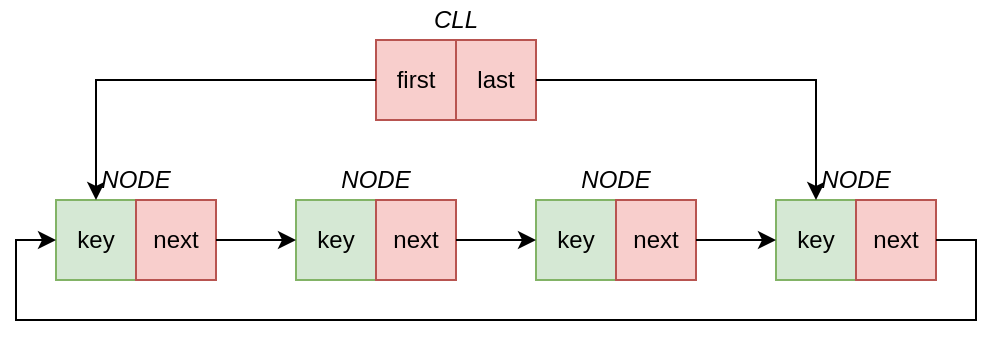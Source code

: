 <mxfile version="18.0.1" type="device"><diagram name="Page-1" id="641SGr1tB3ORGkyAg7eR"><mxGraphModel dx="813" dy="499" grid="1" gridSize="10" guides="1" tooltips="1" connect="1" arrows="1" fold="1" page="1" pageScale="1" pageWidth="850" pageHeight="1100" math="0" shadow="0"><root><mxCell id="0"/><mxCell id="1" parent="0"/><mxCell id="4KUjSNLQTON8qDOB6Nx--5" value="" style="group" parent="1" vertex="1" connectable="0"><mxGeometry x="200" y="360" width="80" height="40" as="geometry"/></mxCell><mxCell id="4KUjSNLQTON8qDOB6Nx--3" value="key" style="whiteSpace=wrap;html=1;aspect=fixed;fillColor=#d5e8d4;strokeColor=#82b366;" parent="4KUjSNLQTON8qDOB6Nx--5" vertex="1"><mxGeometry width="40" height="40" as="geometry"/></mxCell><mxCell id="4KUjSNLQTON8qDOB6Nx--4" value="next" style="whiteSpace=wrap;html=1;aspect=fixed;fillColor=#f8cecc;strokeColor=#b85450;" parent="4KUjSNLQTON8qDOB6Nx--5" vertex="1"><mxGeometry x="40" width="40" height="40" as="geometry"/></mxCell><mxCell id="4KUjSNLQTON8qDOB6Nx--6" value="" style="group" parent="1" vertex="1" connectable="0"><mxGeometry x="320" y="360" width="80" height="40" as="geometry"/></mxCell><mxCell id="4KUjSNLQTON8qDOB6Nx--7" value="key" style="whiteSpace=wrap;html=1;aspect=fixed;fillColor=#d5e8d4;strokeColor=#82b366;" parent="4KUjSNLQTON8qDOB6Nx--6" vertex="1"><mxGeometry width="40" height="40" as="geometry"/></mxCell><mxCell id="4KUjSNLQTON8qDOB6Nx--8" value="next" style="whiteSpace=wrap;html=1;aspect=fixed;fillColor=#f8cecc;strokeColor=#b85450;" parent="4KUjSNLQTON8qDOB6Nx--6" vertex="1"><mxGeometry x="40" width="40" height="40" as="geometry"/></mxCell><mxCell id="4KUjSNLQTON8qDOB6Nx--9" value="" style="group" parent="1" vertex="1" connectable="0"><mxGeometry x="440" y="360" width="80" height="40" as="geometry"/></mxCell><mxCell id="4KUjSNLQTON8qDOB6Nx--10" value="key" style="whiteSpace=wrap;html=1;aspect=fixed;fillColor=#d5e8d4;strokeColor=#82b366;" parent="4KUjSNLQTON8qDOB6Nx--9" vertex="1"><mxGeometry width="40" height="40" as="geometry"/></mxCell><mxCell id="4KUjSNLQTON8qDOB6Nx--11" value="next" style="whiteSpace=wrap;html=1;aspect=fixed;fillColor=#f8cecc;strokeColor=#b85450;" parent="4KUjSNLQTON8qDOB6Nx--9" vertex="1"><mxGeometry x="40" width="40" height="40" as="geometry"/></mxCell><mxCell id="4KUjSNLQTON8qDOB6Nx--12" value="" style="group" parent="1" vertex="1" connectable="0"><mxGeometry x="560" y="360" width="80" height="40" as="geometry"/></mxCell><mxCell id="4KUjSNLQTON8qDOB6Nx--13" value="key" style="whiteSpace=wrap;html=1;aspect=fixed;fillColor=#d5e8d4;strokeColor=#82b366;" parent="4KUjSNLQTON8qDOB6Nx--12" vertex="1"><mxGeometry width="40" height="40" as="geometry"/></mxCell><mxCell id="4KUjSNLQTON8qDOB6Nx--14" value="next" style="whiteSpace=wrap;html=1;aspect=fixed;fillColor=#f8cecc;strokeColor=#b85450;" parent="4KUjSNLQTON8qDOB6Nx--12" vertex="1"><mxGeometry x="40" width="40" height="40" as="geometry"/></mxCell><mxCell id="4KUjSNLQTON8qDOB6Nx--17" value="" style="group" parent="1" vertex="1" connectable="0"><mxGeometry x="360" y="280" width="80" height="40" as="geometry"/></mxCell><mxCell id="4KUjSNLQTON8qDOB6Nx--18" value="first" style="whiteSpace=wrap;html=1;aspect=fixed;fillColor=#f8cecc;strokeColor=#b85450;" parent="4KUjSNLQTON8qDOB6Nx--17" vertex="1"><mxGeometry width="40" height="40" as="geometry"/></mxCell><mxCell id="4KUjSNLQTON8qDOB6Nx--19" value="last" style="whiteSpace=wrap;html=1;aspect=fixed;fillColor=#f8cecc;strokeColor=#b85450;" parent="4KUjSNLQTON8qDOB6Nx--17" vertex="1"><mxGeometry x="40" width="40" height="40" as="geometry"/></mxCell><mxCell id="4KUjSNLQTON8qDOB6Nx--21" style="edgeStyle=orthogonalEdgeStyle;rounded=0;orthogonalLoop=1;jettySize=auto;html=1;exitX=1;exitY=0.5;exitDx=0;exitDy=0;entryX=0;entryY=0.5;entryDx=0;entryDy=0;" parent="1" source="4KUjSNLQTON8qDOB6Nx--4" target="4KUjSNLQTON8qDOB6Nx--7" edge="1"><mxGeometry relative="1" as="geometry"/></mxCell><mxCell id="4KUjSNLQTON8qDOB6Nx--22" style="edgeStyle=orthogonalEdgeStyle;rounded=0;orthogonalLoop=1;jettySize=auto;html=1;exitX=1;exitY=0.5;exitDx=0;exitDy=0;entryX=0;entryY=0.5;entryDx=0;entryDy=0;" parent="1" source="4KUjSNLQTON8qDOB6Nx--8" target="4KUjSNLQTON8qDOB6Nx--10" edge="1"><mxGeometry relative="1" as="geometry"/></mxCell><mxCell id="4KUjSNLQTON8qDOB6Nx--23" style="edgeStyle=orthogonalEdgeStyle;rounded=0;orthogonalLoop=1;jettySize=auto;html=1;exitX=1;exitY=0.5;exitDx=0;exitDy=0;entryX=0;entryY=0.5;entryDx=0;entryDy=0;" parent="1" source="4KUjSNLQTON8qDOB6Nx--11" target="4KUjSNLQTON8qDOB6Nx--13" edge="1"><mxGeometry relative="1" as="geometry"/></mxCell><mxCell id="4KUjSNLQTON8qDOB6Nx--24" style="edgeStyle=orthogonalEdgeStyle;rounded=0;orthogonalLoop=1;jettySize=auto;html=1;exitX=1;exitY=0.5;exitDx=0;exitDy=0;entryX=0;entryY=0.5;entryDx=0;entryDy=0;" parent="1" source="4KUjSNLQTON8qDOB6Nx--14" target="4KUjSNLQTON8qDOB6Nx--3" edge="1"><mxGeometry relative="1" as="geometry"><mxPoint x="670" y="430" as="targetPoint"/><Array as="points"><mxPoint x="660" y="380"/><mxPoint x="660" y="420"/><mxPoint x="180" y="420"/><mxPoint x="180" y="380"/></Array></mxGeometry></mxCell><mxCell id="4KUjSNLQTON8qDOB6Nx--25" style="edgeStyle=orthogonalEdgeStyle;rounded=0;orthogonalLoop=1;jettySize=auto;html=1;exitX=0;exitY=0.5;exitDx=0;exitDy=0;entryX=0.5;entryY=0;entryDx=0;entryDy=0;" parent="1" source="4KUjSNLQTON8qDOB6Nx--18" target="4KUjSNLQTON8qDOB6Nx--3" edge="1"><mxGeometry relative="1" as="geometry"/></mxCell><mxCell id="4KUjSNLQTON8qDOB6Nx--26" style="edgeStyle=orthogonalEdgeStyle;rounded=0;orthogonalLoop=1;jettySize=auto;html=1;exitX=1;exitY=0.5;exitDx=0;exitDy=0;entryX=0.5;entryY=0;entryDx=0;entryDy=0;" parent="1" source="4KUjSNLQTON8qDOB6Nx--19" target="4KUjSNLQTON8qDOB6Nx--13" edge="1"><mxGeometry relative="1" as="geometry"/></mxCell><mxCell id="4KUjSNLQTON8qDOB6Nx--27" value="&lt;i&gt;CLL&lt;/i&gt;" style="text;html=1;strokeColor=none;fillColor=none;align=center;verticalAlign=middle;whiteSpace=wrap;rounded=0;" parent="1" vertex="1"><mxGeometry x="370" y="260" width="60" height="20" as="geometry"/></mxCell><mxCell id="4KUjSNLQTON8qDOB6Nx--28" value="&lt;i&gt;NODE&lt;/i&gt;" style="text;html=1;strokeColor=none;fillColor=none;align=center;verticalAlign=middle;whiteSpace=wrap;rounded=0;" parent="1" vertex="1"><mxGeometry x="210" y="340" width="60" height="20" as="geometry"/></mxCell><mxCell id="4KUjSNLQTON8qDOB6Nx--29" value="&lt;i&gt;NODE&lt;/i&gt;" style="text;html=1;strokeColor=none;fillColor=none;align=center;verticalAlign=middle;whiteSpace=wrap;rounded=0;" parent="1" vertex="1"><mxGeometry x="330" y="340" width="60" height="20" as="geometry"/></mxCell><mxCell id="4KUjSNLQTON8qDOB6Nx--30" value="&lt;i&gt;NODE&lt;/i&gt;" style="text;html=1;strokeColor=none;fillColor=none;align=center;verticalAlign=middle;whiteSpace=wrap;rounded=0;" parent="1" vertex="1"><mxGeometry x="450" y="340" width="60" height="20" as="geometry"/></mxCell><mxCell id="4KUjSNLQTON8qDOB6Nx--31" value="&lt;i&gt;NODE&lt;/i&gt;" style="text;html=1;strokeColor=none;fillColor=none;align=center;verticalAlign=middle;whiteSpace=wrap;rounded=0;" parent="1" vertex="1"><mxGeometry x="570" y="340" width="60" height="20" as="geometry"/></mxCell></root></mxGraphModel></diagram></mxfile>